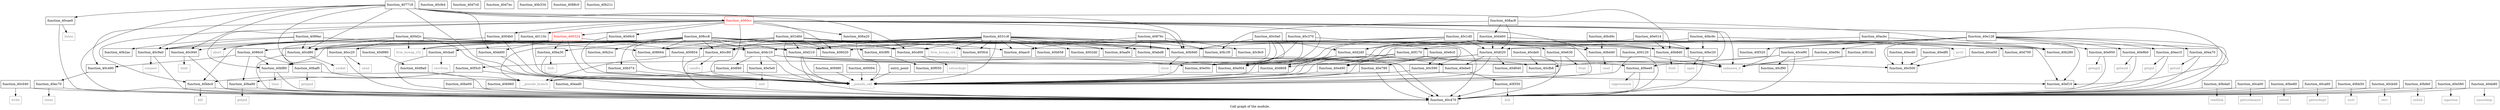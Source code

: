digraph "Call graph of the module." {
  label="Call graph of the module.";
  node [shape=record];

  Node_function_40c040 [label="{function_40c040}"];
  Node_function_40cba0 [label="{function_40cba0}"];
  Node_function_40c0a0 [label="{function_40c0a0}"];
  Node_function_40bd40 [label="{function_40bd40}"];
  Node_function_40cd80 [label="{function_40cd80}"];
  Node_function_40ba90 [label="{function_40ba90}"];
  Node_function_40c940 [label="{function_40c940}"];
  Node_function_40c9a0 [label="{function_40c9a0}"];
  Node_function_40c1d0 [label="{function_40c1d0}"];
  Node_function_40c370 [label="{function_40c370}"];
  Node_function_40cc20 [label="{function_40cc20}"];
  Node_function_40c470 [label="{function_40c470}"];
  Node_function_40bda0 [label="{function_40bda0}"];
  Node_function_40baf0 [label="{function_40baf0}"];
  Node_function_40ca00 [label="{function_40ca00}"];
  Node_function_40cfe4 [label="{function_40cfe4}"];
  Node_function_40c490 [label="{function_40c490}"];
  Node_function_40be00 [label="{function_40be00}"];
  Node_function_40c500 [label="{function_40c500}"];
  Node_function_40be80 [label="{function_40be80}"];
  Node_function_40ca60 [label="{function_40ca60}"];
  Node_function_40bb50 [label="{function_40bb50}"];
  Node_function_40bee0 [label="{function_40bee0}"];
  Node_function_40bbc0 [label="{function_40bbc0}"];
  Node_function_40cde0 [label="{function_40cde0}"];
  Node_function_40bc20 [label="{function_40bc20}"];
  Node_function_40cae0 [label="{function_40cae0}"];
  Node_function_40bf80 [label="{function_40bf80}"];
  Node_function_40cb40 [label="{function_40cb40}"];
  Node_function_40bfe0 [label="{function_40bfe0}"];
  Node_function_40cc80 [label="{function_40cc80}"];
  Node_function_40c590 [label="{function_40c590}"];
  Node_function_40cfb8 [label="{function_40cfb8}"];
  Node_function_40d7c0 [label="{function_40d7c0}"];
  Node_function_40d7ec [label="{function_40d7ec}"];
  Node_function_40d808 [label="{function_40d808}"];
  Node_function_40d980 [label="{function_40d980}"];
  Node_function_40b334 [label="{function_40b334}"];
  Node_function_40ce50 [label="{function_40ce50}"];
  Node_function_40b49c [label="{function_40b49c}"];
  Node_function_40b574 [label="{function_40b574}"];
  Node_function_40ce90 [label="{function_40ce90}"];
  Node_function_40b658 [label="{function_40b658}"];
  Node_function_40b8d0 [label="{function_40b8d0}"];
  Node_function_40b960 [label="{function_40b960}"];
  Node_function_40b9d0 [label="{function_40b9d0}"];
  Node_function_40c8f0 [label="{function_40c8f0}"];
  Node_function_40bc9c [label="{function_40bc9c}"];
  Node_function_40ba30 [label="{function_40ba30}"];
  Node_function_40b2ac [label="{function_40b2ac}"];
  Node_function_40cf90 [label="{function_40cf90}"];
  Node_function_40c8c0 [label="{function_40c8c0}"];
  Node_function_40b2cc [label="{function_40b2cc}"];
  Node_function_40d9a0 [label="{function_40d9a0}"];
  Node_function_40d9c0 [label="{function_40d9c0}"];
  Node_function_40dc10 [label="{function_40dc10}"];
  Node_function_40dd00 [label="{function_40dd00}"];
  Node_function_40df40 [label="{function_40df40}"];
  Node_function_40e004 [label="{function_40e004}"];
  Node_function_40e00c [label="{function_40e00c}"];
  Node_fork [color="gray50", fontcolor="gray50", label="{fork}"];
  Node_getpid [color="gray50", fontcolor="gray50", label="{getpid}"];
  Node_function_40d020 [label="{function_40d020}"];
  Node_function_40d210 [label="{function_40d210}"];
  Node_function_40d2d0 [label="{function_40d2d0}"];
  Node_function_40d460 [label="{function_40d460}"];
  Node_function_40d640 [label="{function_40d640}"];
  Node_function_40d700 [label="{function_40d700}"];
  Node_getgid [color="gray50", fontcolor="gray50", label="{getgid}"];
  Node_getuid [color="gray50", fontcolor="gray50", label="{getuid}"];
  Node_nanosleep [color="gray50", fontcolor="gray50", label="{nanosleep}"];
  Node_times [color="gray50", fontcolor="gray50", label="{times}"];
  Node_brk [color="gray50", fontcolor="gray50", label="{brk}"];
  Node_abort [color="gray50", fontcolor="gray50", label="{abort}"];
  Node_llvm_bswap_i32 [color="gray50", fontcolor="gray50", label="{llvm_bswap_i32}"];
  Node_llvm_bswap_i16 [color="gray50", fontcolor="gray50", label="{llvm_bswap_i16}"];
  Node_function_40e014 [label="{function_40e014}"];
  Node_function_40e09c [label="{function_40e09c}"];
  Node_function_40e128 [label="{function_40e128}"];
  Node_function_40e490 [label="{function_40e490}"];
  Node_function_40e580 [label="{function_40e580}"];
  Node_function_40e5e0 [label="{function_40e5e0}"];
  Node_function_40e630 [label="{function_40e630}"];
  Node_function_40e6c0 [label="{function_40e6c0}"];
  Node_function_40e780 [label="{function_40e780}"];
  Node_function_40e950 [label="{function_40e950}"];
  Node_function_40e9b0 [label="{function_40e9b0}"];
  Node_function_40ea10 [label="{function_40ea10}"];
  Node_function_40ea70 [label="{function_40ea70}"];
  Node_function_40ead0 [label="{function_40ead0}"];
  Node_function_40eb80 [label="{function_40eb80}"];
  Node_function_40ebe0 [label="{function_40ebe0}"];
  Node_function_40ec70 [label="{function_40ec70}"];
  Node_function_40ecd0 [label="{function_40ecd0}"];
  Node_function_40edf0 [label="{function_40edf0}"];
  Node_function_40ef10 [label="{function_40ef10}"];
  Node_function_40f050 [label="{function_40f050}"];
  Node_function_40f170 [label="{function_40f170}"];
  Node_function_40f320 [label="{function_40f320}"];
  Node_function_40f350 [label="{function_40f350}"];
  Node_function_40f3c0 [label="{function_40f3c0}"];
  Node_function_40f480 [label="{function_40f480}"];
  Node_unknown_0 [color="gray50", fontcolor="gray50", label="{unknown_0}"];
  Node_fcntl [color="gray50", fontcolor="gray50", label="{fcntl}"];
  Node_close [color="gray50", fontcolor="gray50", label="{close}"];
  Node_getppid [color="gray50", fontcolor="gray50", label="{getppid}"];
  Node_ioctl [color="gray50", fontcolor="gray50", label="{ioctl}"];
  Node_kill [color="gray50", fontcolor="gray50", label="{kill}"];
  Node_open [color="gray50", fontcolor="gray50", label="{open}"];
  Node_prctl [color="gray50", fontcolor="gray50", label="{prctl}"];
  Node_read [color="gray50", fontcolor="gray50", label="{read}"];
  Node_readlink [color="gray50", fontcolor="gray50", label="{readlink}"];
  Node_setsid [color="gray50", fontcolor="gray50", label="{setsid}"];
  Node_sigprocmask [color="gray50", fontcolor="gray50", label="{sigprocmask}"];
  Node_time [color="gray50", fontcolor="gray50", label="{time}"];
  Node_unlink [color="gray50", fontcolor="gray50", label="{unlink}"];
  Node_write [color="gray50", fontcolor="gray50", label="{write}"];
  Node_bind [color="gray50", fontcolor="gray50", label="{bind}"];
  Node_connect [color="gray50", fontcolor="gray50", label="{connect}"];
  Node_getsockname [color="gray50", fontcolor="gray50", label="{getsockname}"];
  Node_getsockopt [color="gray50", fontcolor="gray50", label="{getsockopt}"];
  Node_listen [color="gray50", fontcolor="gray50", label="{listen}"];
  Node_recv [color="gray50", fontcolor="gray50", label="{recv}"];
  Node_recvfrom [color="gray50", fontcolor="gray50", label="{recvfrom}"];
  Node_send [color="gray50", fontcolor="gray50", label="{send}"];
  Node_sendto [color="gray50", fontcolor="gray50", label="{sendto}"];
  Node_setsockopt [color="gray50", fontcolor="gray50", label="{setsockopt}"];
  Node_socket [color="gray50", fontcolor="gray50", label="{socket}"];
  Node_sigaction [color="gray50", fontcolor="gray50", label="{sigaction}"];
  Node_exit [color="gray50", fontcolor="gray50", label="{exit}"];
  Node_fstat [color="gray50", fontcolor="gray50", label="{fstat}"];
  Node_getegid [color="gray50", fontcolor="gray50", label="{getegid}"];
  Node_geteuid [color="gray50", fontcolor="gray50", label="{geteuid}"];
  Node___pseudo_call [color="gray50", fontcolor="gray50", label="{__pseudo_call}"];
  Node___pseudo_branch [color="gray50", fontcolor="gray50", label="{__pseudo_branch}"];
  Node_function_400094 [label="{function_400094}"];
  Node_function_400120 [label="{function_400120}"];
  Node_function_4001dc [label="{function_4001dc}"];
  Node_entry_point [label="{entry_point}"];
  Node_function_4002d0 [label="{function_4002d0}"];
  Node_function_400324 [color="red", fontcolor="red", label="{function_400324}"];
  Node_function_4004b0 [label="{function_4004b0}"];
  Node_function_400854 [label="{function_400854}"];
  Node_function_400d2c [label="{function_400d2c}"];
  Node_function_40110c [label="{function_40110c}"];
  Node_function_402484 [label="{function_402484}"];
  Node_function_4031c8 [label="{function_4031c8}"];
  Node_function_405fc4 [label="{function_405fc4}"];
  Node_function_406020 [label="{function_406020}"];
  Node_function_4060cc [color="red", fontcolor="red", label="{function_4060cc}"];
  Node_function_40cd00 [label="{function_40cd00}"];
  Node_function_406a20 [label="{function_406a20}"];
  Node_function_407718 [label="{function_407718}"];
  Node_function_408664 [label="{function_408664}"];
  Node_function_4086c0 [label="{function_4086c0}"];
  Node_function_40876c [label="{function_40876c}"];
  Node_function_4088c0 [label="{function_4088c0}"];
  Node_function_4089ac [label="{function_4089ac}"];
  Node_function_408ac8 [label="{function_408ac8}"];
  Node_function_408cc8 [label="{function_408cc8}"];
  Node_function_40aac0 [label="{function_40aac0}"];
  Node_function_40aaf4 [label="{function_40aaf4}"];
  Node_function_40abd8 [label="{function_40abd8}"];
  Node_function_40acbc [label="{function_40acbc}"];
  Node_function_40b1f0 [label="{function_40b1f0}"];
  Node_function_40b21c [label="{function_40b21c}"];
  Node_function_40b280 [label="{function_40b280}"];
  Node_function_40c040 -> Node_function_40c470;
  Node_function_40c040 -> Node_write;
  Node_function_40cba0 -> Node_function_40c470;
  Node_function_40cba0 -> Node_recvfrom;
  Node_function_40c0a0 -> Node_function_40c470;
  Node_function_40c0a0 -> Node_function_40b9d0;
  Node_function_40c0a0 -> Node_function_40e004;
  Node_function_40c0a0 -> Node_function_40e00c;
  Node_function_40c0a0 -> Node_function_40d2d0;
  Node_function_40c0a0 -> Node___pseudo_call;
  Node_function_40bd40 -> Node_function_40c470;
  Node_function_40bd40 -> Node_read;
  Node_function_40cd80 -> Node_function_40c470;
  Node_function_40cd80 -> Node_socket;
  Node_function_40ba90 -> Node_function_40c470;
  Node_function_40ba90 -> Node_getpid;
  Node_function_40c940 -> Node_function_40c470;
  Node_function_40c940 -> Node_bind;
  Node_function_40c9a0 -> Node_function_40c470;
  Node_function_40c9a0 -> Node_connect;
  Node_function_40c1d0 -> Node_function_40c470;
  Node_function_40c1d0 -> Node_function_40bc20;
  Node_function_40c1d0 -> Node_function_40b8d0;
  Node_function_40c1d0 -> Node_function_40b9d0;
  Node_function_40c1d0 -> Node_function_40e004;
  Node_function_40c1d0 -> Node_function_40d020;
  Node_function_40c1d0 -> Node_function_40d210;
  Node_function_40c1d0 -> Node_function_40d2d0;
  Node_function_40c1d0 -> Node_function_40e630;
  Node_function_40c370 -> Node_function_40e004;
  Node_function_40c370 -> Node_function_40e00c;
  Node_function_40c370 -> Node_function_40e6c0;
  Node_function_40cc20 -> Node_function_40c470;
  Node_function_40cc20 -> Node_send;
  Node_function_40bda0 -> Node_function_40c470;
  Node_function_40bda0 -> Node_readlink;
  Node_function_40baf0 -> Node_function_40c470;
  Node_function_40baf0 -> Node_getppid;
  Node_function_40ca00 -> Node_function_40c470;
  Node_function_40ca00 -> Node_getsockname;
  Node_function_40c490 -> Node_function_40ec70;
  Node_function_40be00 -> Node_function_40c470;
  Node_function_40be80 -> Node_function_40c470;
  Node_function_40be80 -> Node_setsid;
  Node_function_40ca60 -> Node_function_40c470;
  Node_function_40ca60 -> Node_getsockopt;
  Node_function_40bb50 -> Node_function_40c470;
  Node_function_40bb50 -> Node_ioctl;
  Node_function_40bee0 -> Node_function_40c470;
  Node_function_40bee0 -> Node_sigprocmask;
  Node_function_40bbc0 -> Node_function_40c470;
  Node_function_40bbc0 -> Node_kill;
  Node_function_40cde0 -> Node_function_40c470;
  Node_function_40cde0 -> Node_function_40cfb8;
  Node_function_40bc20 -> Node_function_40c470;
  Node_function_40bc20 -> Node_open;
  Node_function_40cae0 -> Node_function_40c470;
  Node_function_40cae0 -> Node_listen;
  Node_function_40bf80 -> Node_function_40c470;
  Node_function_40bf80 -> Node_time;
  Node_function_40cb40 -> Node_function_40c470;
  Node_function_40cb40 -> Node_recv;
  Node_function_40bfe0 -> Node_function_40c470;
  Node_function_40bfe0 -> Node_unlink;
  Node_function_40cc80 -> Node_function_40c470;
  Node_function_40cc80 -> Node_sendto;
  Node_function_40c590 -> Node_function_40ef10;
  Node_function_40c590 -> Node___pseudo_branch;
  Node_function_40d808 -> Node___pseudo_call;
  Node_function_40d980 -> Node_function_40d9a0;
  Node_function_40ce50 -> Node_function_40c500;
  Node_function_40b49c -> Node_function_40bd40;
  Node_function_40b574 -> Node___pseudo_call;
  Node_function_40ce90 -> Node_function_40c470;
  Node_function_40ce90 -> Node_function_40cfb8;
  Node_function_40ce90 -> Node_function_40cf90;
  Node_function_40ce90 -> Node_function_40e490;
  Node_function_40b8d0 -> Node_unknown_0;
  Node_function_40b8d0 -> Node_fcntl;
  Node_function_40b960 -> Node_function_40c470;
  Node_function_40b9d0 -> Node_function_40c470;
  Node_function_40b9d0 -> Node_close;
  Node_function_40c8f0 -> Node_function_40f050;
  Node_function_40bc9c -> Node_function_40bc20;
  Node_function_40bc9c -> Node_prctl;
  Node_function_40bc9c -> Node___pseudo_call;
  Node_function_40ba30 -> Node_function_40c470;
  Node_function_40ba30 -> Node_fork;
  Node_function_40d9a0 -> Node___pseudo_branch;
  Node_function_40d9c0 -> Node___pseudo_call;
  Node_function_40dc10 -> Node_function_40df40;
  Node_function_40dc10 -> Node_function_40e004;
  Node_function_40dc10 -> Node_function_40e00c;
  Node_function_40dc10 -> Node_function_40e5e0;
  Node_function_40dc10 -> Node_unknown_0;
  Node_function_40dc10 -> Node___pseudo_call;
  Node_function_40dd00 -> Node___pseudo_call;
  Node_function_40df40 -> Node___pseudo_call;
  Node_function_40df40 -> Node___pseudo_branch;
  Node_function_40d020 -> Node_function_40d808;
  Node_function_40d020 -> Node_function_40e004;
  Node_function_40d020 -> Node_function_40d640;
  Node_function_40d020 -> Node_function_40ebe0;
  Node_function_40d020 -> Node___pseudo_call;
  Node_function_40d210 -> Node_function_40c470;
  Node_function_40d210 -> Node_function_40c500;
  Node_function_40d210 -> Node___pseudo_call;
  Node_function_40d2d0 -> Node_function_40d808;
  Node_function_40d2d0 -> Node_function_40e004;
  Node_function_40d2d0 -> Node_function_40ebe0;
  Node_function_40d2d0 -> Node___pseudo_call;
  Node_function_40d460 -> Node_function_40d808;
  Node_function_40d460 -> Node_function_40e004;
  Node_function_40d460 -> Node_function_40d020;
  Node_function_40d460 -> Node_function_40d2d0;
  Node_function_40d460 -> Node_function_40d700;
  Node_function_40d460 -> Node_function_40ef10;
  Node_function_40d460 -> Node___pseudo_call;
  Node_function_40e014 -> Node_function_40bc20;
  Node_function_40e014 -> Node_function_40b8d0;
  Node_function_40e014 -> Node_function_40f170;
  Node_function_40e09c -> Node_unknown_0;
  Node_function_40e128 -> Node_function_40c470;
  Node_function_40e128 -> Node_function_40c500;
  Node_function_40e128 -> Node_function_40dc10;
  Node_function_40e128 -> Node_function_40e09c;
  Node_function_40e128 -> Node_function_40e950;
  Node_function_40e128 -> Node_function_40e9b0;
  Node_function_40e128 -> Node_function_40ea10;
  Node_function_40e128 -> Node_function_40ea70;
  Node_function_40e128 -> Node_function_40ef10;
  Node_function_40e128 -> Node_function_40f320;
  Node_function_40e128 -> Node_unknown_0;
  Node_function_40e128 -> Node___pseudo_call;
  Node_function_40e490 -> Node___pseudo_call;
  Node_function_40e580 -> Node_function_40c470;
  Node_function_40e580 -> Node_sigaction;
  Node_function_40e5e0 -> Node_exit;
  Node_function_40e630 -> Node_fstat;
  Node_function_40e630 -> Node___pseudo_call;
  Node_function_40e6c0 -> Node_function_40c590;
  Node_function_40e6c0 -> Node_function_40e780;
  Node_function_40e6c0 -> Node___pseudo_call;
  Node_function_40e780 -> Node_function_40c470;
  Node_function_40e780 -> Node___pseudo_call;
  Node_function_40e950 -> Node_function_40c470;
  Node_function_40e950 -> Node_getegid;
  Node_function_40e9b0 -> Node_function_40c470;
  Node_function_40e9b0 -> Node_geteuid;
  Node_function_40ea10 -> Node_function_40c470;
  Node_function_40ea10 -> Node_getgid;
  Node_function_40ea70 -> Node_function_40c470;
  Node_function_40ea70 -> Node_getuid;
  Node_function_40ead0 -> Node_function_40c470;
  Node_function_40eb80 -> Node_function_40c470;
  Node_function_40eb80 -> Node_nanosleep;
  Node_function_40ebe0 -> Node_function_40f350;
  Node_function_40ebe0 -> Node___pseudo_call;
  Node_function_40ec70 -> Node_function_40c470;
  Node_function_40ec70 -> Node_times;
  Node_function_40ecd0 -> Node_function_40c500;
  Node_function_40edf0 -> Node_function_40c500;
  Node_function_40f170 -> Node_function_40bee0;
  Node_function_40f170 -> Node_function_40cfb8;
  Node_function_40f170 -> Node_function_40e004;
  Node_function_40f170 -> Node_function_40e490;
  Node_function_40f170 -> Node_function_40f3c0;
  Node_function_40f170 -> Node___pseudo_call;
  Node_function_40f350 -> Node_function_40c470;
  Node_function_40f350 -> Node_brk;
  Node_function_40f3c0 -> Node_function_40ba90;
  Node_function_40f3c0 -> Node_function_40bbc0;
  Node_function_40f3c0 -> Node___pseudo_call;
  Node_function_40f480 -> Node___pseudo_call;
  Node_function_400094 -> Node___pseudo_call;
  Node_function_400120 -> Node_unknown_0;
  Node_function_400120 -> Node___pseudo_call;
  Node_function_4001dc -> Node_unknown_0;
  Node_entry_point -> Node___pseudo_call;
  Node_function_400324 -> Node_function_40baf0;
  Node_function_400324 -> Node_function_40bbc0;
  Node_function_400324 -> Node_function_40ba30;
  Node_function_400324 -> Node_function_40dc10;
  Node_function_400324 -> Node_function_40dd00;
  Node_function_400324 -> Node___pseudo_call;
  Node_function_4004b0 -> Node_abort;
  Node_function_4004b0 -> Node___pseudo_call;
  Node_function_400854 -> Node___pseudo_call;
  Node_function_400854 -> Node___pseudo_branch;
  Node_function_400d2c -> Node_function_40cd80;
  Node_function_400d2c -> Node_function_40c940;
  Node_function_400d2c -> Node_function_40c9a0;
  Node_function_400d2c -> Node_function_40cc20;
  Node_function_400d2c -> Node_function_40d210;
  Node_function_400d2c -> Node_llvm_bswap_i32;
  Node_function_400d2c -> Node___pseudo_call;
  Node_function_400d2c -> Node_function_400854;
  Node_function_400d2c -> Node_function_408664;
  Node_function_40110c -> Node_llvm_bswap_i32;
  Node_function_40110c -> Node___pseudo_call;
  Node_function_402484 -> Node_function_40cd80;
  Node_function_402484 -> Node_function_40cc80;
  Node_function_402484 -> Node_function_40b9d0;
  Node_function_402484 -> Node_function_40d210;
  Node_function_402484 -> Node_llvm_bswap_i32;
  Node_function_402484 -> Node_llvm_bswap_i16;
  Node_function_402484 -> Node___pseudo_call;
  Node_function_402484 -> Node_function_400854;
  Node_function_402484 -> Node_function_405fc4;
  Node_function_402484 -> Node_function_406020;
  Node_function_402484 -> Node_function_40cd00;
  Node_function_402484 -> Node_function_408664;
  Node_function_4031c8 -> Node_function_40bd40;
  Node_function_4031c8 -> Node_function_40cd80;
  Node_function_4031c8 -> Node_function_40bc20;
  Node_function_4031c8 -> Node_function_40cc80;
  Node_function_4031c8 -> Node_function_40b658;
  Node_function_4031c8 -> Node_function_40b9d0;
  Node_function_4031c8 -> Node_function_40c8f0;
  Node_function_4031c8 -> Node_function_40d210;
  Node_function_4031c8 -> Node_llvm_bswap_i16;
  Node_function_4031c8 -> Node___pseudo_call;
  Node_function_4031c8 -> Node_function_4002d0;
  Node_function_4031c8 -> Node_function_400854;
  Node_function_4031c8 -> Node_function_405fc4;
  Node_function_4031c8 -> Node_function_406020;
  Node_function_4031c8 -> Node_function_40cd00;
  Node_function_4031c8 -> Node_function_408664;
  Node_function_4031c8 -> Node_function_40aac0;
  Node_function_4031c8 -> Node_function_40aaf4;
  Node_function_4031c8 -> Node_function_40abd8;
  Node_function_4031c8 -> Node_function_40b1f0;
  Node_function_4031c8 -> Node_function_40b280;
  Node_function_4060cc -> Node_function_40bd40;
  Node_function_4060cc -> Node_function_40c490;
  Node_function_4060cc -> Node_function_40bee0;
  Node_function_4060cc -> Node_function_40bbc0;
  Node_function_4060cc -> Node_function_40bf80;
  Node_function_4060cc -> Node_function_40b9d0;
  Node_function_4060cc -> Node_function_40d9c0;
  Node_function_4060cc -> Node_function_40e004;
  Node_function_4060cc -> Node_function_40ef10;
  Node_function_4060cc -> Node_unknown_0;
  Node_function_4060cc -> Node___pseudo_call;
  Node_function_4060cc -> Node_function_400324;
  Node_function_4060cc -> Node_function_4004b0;
  Node_function_4060cc -> Node_function_40110c;
  Node_function_4060cc -> Node_function_406020;
  Node_function_4060cc -> Node_function_406a20;
  Node_function_40cd00 -> Node_function_40c470;
  Node_function_40cd00 -> Node_setsockopt;
  Node_function_406a20 -> Node___pseudo_call;
  Node_function_407718 -> Node_function_40cd80;
  Node_function_407718 -> Node_function_40c940;
  Node_function_407718 -> Node_function_40c9a0;
  Node_function_407718 -> Node_function_40c470;
  Node_function_407718 -> Node_function_40cae0;
  Node_function_407718 -> Node_function_40b8d0;
  Node_function_407718 -> Node_function_40b9d0;
  Node_function_407718 -> Node_function_40dd00;
  Node_function_407718 -> Node___pseudo_call;
  Node_function_407718 -> Node___pseudo_branch;
  Node_function_407718 -> Node_function_4060cc;
  Node_function_407718 -> Node_function_40cd00;
  Node_function_4086c0 -> Node_function_40ba90;
  Node_function_4086c0 -> Node_function_40baf0;
  Node_function_4086c0 -> Node_function_40c490;
  Node_function_4086c0 -> Node_function_40bf80;
  Node_function_40876c -> Node_function_40c8c0;
  Node_function_40876c -> Node_function_40aac0;
  Node_function_40876c -> Node_function_40aaf4;
  Node_function_40876c -> Node_function_40abd8;
  Node_function_40876c -> Node_function_40b1f0;
  Node_function_4089ac -> Node_function_40cd80;
  Node_function_4089ac -> Node_function_40c9a0;
  Node_function_4089ac -> Node_function_40b8d0;
  Node_function_4089ac -> Node_function_40b9d0;
  Node_function_4089ac -> Node_function_40b2ac;
  Node_function_408ac8 -> Node_function_40d020;
  Node_function_408ac8 -> Node_function_40d460;
  Node_function_408ac8 -> Node_function_40b1f0;
  Node_function_408ac8 -> Node_function_40b280;
  Node_function_408cc8 -> Node_function_40cba0;
  Node_function_408cc8 -> Node_function_40cd80;
  Node_function_408cc8 -> Node_function_40c9a0;
  Node_function_408cc8 -> Node_function_40cc20;
  Node_function_408cc8 -> Node_function_40bf80;
  Node_function_408cc8 -> Node_function_40cc80;
  Node_function_408cc8 -> Node_function_40c590;
  Node_function_408cc8 -> Node_function_40b574;
  Node_function_408cc8 -> Node_function_40b8d0;
  Node_function_408cc8 -> Node_function_40b9d0;
  Node_function_408cc8 -> Node_function_40c8f0;
  Node_function_408cc8 -> Node_function_40ba30;
  Node_function_408cc8 -> Node_function_40b2cc;
  Node_function_408cc8 -> Node_function_40dc10;
  Node_function_408cc8 -> Node_function_40d210;
  Node_function_408cc8 -> Node___pseudo_call;
  Node_function_408cc8 -> Node___pseudo_branch;
  Node_function_408cc8 -> Node_function_406020;
  Node_function_408cc8 -> Node_function_40cd00;
  Node_function_408cc8 -> Node_function_408664;
  Node_function_408cc8 -> Node_function_4086c0;
  Node_function_408cc8 -> Node_function_40aac0;
  Node_function_408cc8 -> Node_function_40aaf4;
  Node_function_408cc8 -> Node_function_40abd8;
  Node_function_40acbc -> Node_function_40d020;
  Node_function_40acbc -> Node_function_40b280;
}
